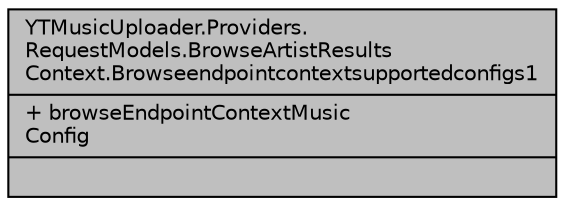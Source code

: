 digraph "YTMusicUploader.Providers.RequestModels.BrowseArtistResultsContext.Browseendpointcontextsupportedconfigs1"
{
 // LATEX_PDF_SIZE
  edge [fontname="Helvetica",fontsize="10",labelfontname="Helvetica",labelfontsize="10"];
  node [fontname="Helvetica",fontsize="10",shape=record];
  Node1 [label="{YTMusicUploader.Providers.\lRequestModels.BrowseArtistResults\lContext.Browseendpointcontextsupportedconfigs1\n|+ browseEndpointContextMusic\lConfig\l|}",height=0.2,width=0.4,color="black", fillcolor="grey75", style="filled", fontcolor="black",tooltip=" "];
}
